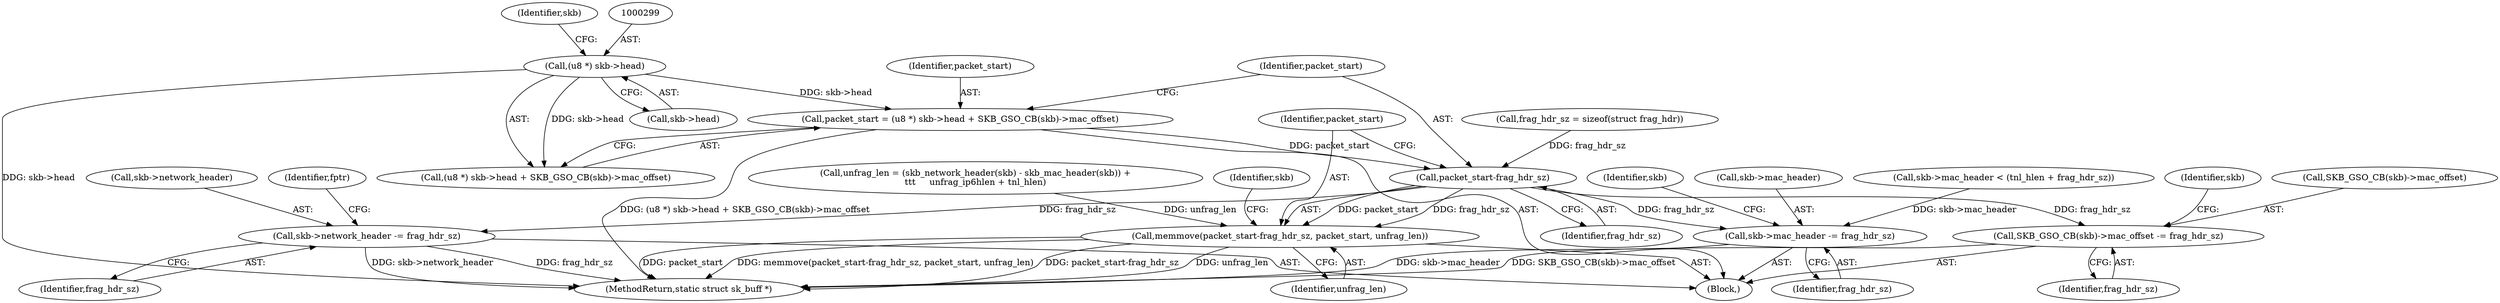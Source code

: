 digraph "0_linux_0e033e04c2678dbbe74a46b23fffb7bb918c288e@integer" {
"1000295" [label="(Call,packet_start = (u8 *) skb->head + SKB_GSO_CB(skb)->mac_offset)"];
"1000298" [label="(Call,(u8 *) skb->head)"];
"1000308" [label="(Call,packet_start-frag_hdr_sz)"];
"1000307" [label="(Call,memmove(packet_start-frag_hdr_sz, packet_start, unfrag_len))"];
"1000313" [label="(Call,SKB_GSO_CB(skb)->mac_offset -= frag_hdr_sz)"];
"1000319" [label="(Call,skb->mac_header -= frag_hdr_sz)"];
"1000324" [label="(Call,skb->network_header -= frag_hdr_sz)"];
"1000309" [label="(Identifier,packet_start)"];
"1000123" [label="(Call,frag_hdr_sz = sizeof(struct frag_hdr))"];
"1000300" [label="(Call,skb->head)"];
"1000311" [label="(Identifier,packet_start)"];
"1000326" [label="(Identifier,skb)"];
"1000330" [label="(Identifier,fptr)"];
"1000319" [label="(Call,skb->mac_header -= frag_hdr_sz)"];
"1000296" [label="(Identifier,packet_start)"];
"1000284" [label="(Call,unfrag_len = (skb_network_header(skb) - skb_mac_header(skb)) +\n\t\t\t     unfrag_ip6hlen + tnl_hlen)"];
"1000320" [label="(Call,skb->mac_header)"];
"1000295" [label="(Call,packet_start = (u8 *) skb->head + SKB_GSO_CB(skb)->mac_offset)"];
"1000305" [label="(Identifier,skb)"];
"1000318" [label="(Identifier,frag_hdr_sz)"];
"1000297" [label="(Call,(u8 *) skb->head + SKB_GSO_CB(skb)->mac_offset)"];
"1000325" [label="(Call,skb->network_header)"];
"1000321" [label="(Identifier,skb)"];
"1000312" [label="(Identifier,unfrag_len)"];
"1000255" [label="(Call,skb->mac_header < (tnl_hlen + frag_hdr_sz))"];
"1000314" [label="(Call,SKB_GSO_CB(skb)->mac_offset)"];
"1000324" [label="(Call,skb->network_header -= frag_hdr_sz)"];
"1000308" [label="(Call,packet_start-frag_hdr_sz)"];
"1000307" [label="(Call,memmove(packet_start-frag_hdr_sz, packet_start, unfrag_len))"];
"1000328" [label="(Identifier,frag_hdr_sz)"];
"1000298" [label="(Call,(u8 *) skb->head)"];
"1000213" [label="(Block,)"];
"1000323" [label="(Identifier,frag_hdr_sz)"];
"1000310" [label="(Identifier,frag_hdr_sz)"];
"1000361" [label="(MethodReturn,static struct sk_buff *)"];
"1000313" [label="(Call,SKB_GSO_CB(skb)->mac_offset -= frag_hdr_sz)"];
"1000316" [label="(Identifier,skb)"];
"1000295" -> "1000213"  [label="AST: "];
"1000295" -> "1000297"  [label="CFG: "];
"1000296" -> "1000295"  [label="AST: "];
"1000297" -> "1000295"  [label="AST: "];
"1000309" -> "1000295"  [label="CFG: "];
"1000295" -> "1000361"  [label="DDG: (u8 *) skb->head + SKB_GSO_CB(skb)->mac_offset"];
"1000298" -> "1000295"  [label="DDG: skb->head"];
"1000295" -> "1000308"  [label="DDG: packet_start"];
"1000298" -> "1000297"  [label="AST: "];
"1000298" -> "1000300"  [label="CFG: "];
"1000299" -> "1000298"  [label="AST: "];
"1000300" -> "1000298"  [label="AST: "];
"1000305" -> "1000298"  [label="CFG: "];
"1000298" -> "1000361"  [label="DDG: skb->head"];
"1000298" -> "1000297"  [label="DDG: skb->head"];
"1000308" -> "1000307"  [label="AST: "];
"1000308" -> "1000310"  [label="CFG: "];
"1000309" -> "1000308"  [label="AST: "];
"1000310" -> "1000308"  [label="AST: "];
"1000311" -> "1000308"  [label="CFG: "];
"1000308" -> "1000307"  [label="DDG: packet_start"];
"1000308" -> "1000307"  [label="DDG: frag_hdr_sz"];
"1000123" -> "1000308"  [label="DDG: frag_hdr_sz"];
"1000308" -> "1000313"  [label="DDG: frag_hdr_sz"];
"1000308" -> "1000319"  [label="DDG: frag_hdr_sz"];
"1000308" -> "1000324"  [label="DDG: frag_hdr_sz"];
"1000307" -> "1000213"  [label="AST: "];
"1000307" -> "1000312"  [label="CFG: "];
"1000311" -> "1000307"  [label="AST: "];
"1000312" -> "1000307"  [label="AST: "];
"1000316" -> "1000307"  [label="CFG: "];
"1000307" -> "1000361"  [label="DDG: unfrag_len"];
"1000307" -> "1000361"  [label="DDG: packet_start"];
"1000307" -> "1000361"  [label="DDG: memmove(packet_start-frag_hdr_sz, packet_start, unfrag_len)"];
"1000307" -> "1000361"  [label="DDG: packet_start-frag_hdr_sz"];
"1000284" -> "1000307"  [label="DDG: unfrag_len"];
"1000313" -> "1000213"  [label="AST: "];
"1000313" -> "1000318"  [label="CFG: "];
"1000314" -> "1000313"  [label="AST: "];
"1000318" -> "1000313"  [label="AST: "];
"1000321" -> "1000313"  [label="CFG: "];
"1000313" -> "1000361"  [label="DDG: SKB_GSO_CB(skb)->mac_offset"];
"1000319" -> "1000213"  [label="AST: "];
"1000319" -> "1000323"  [label="CFG: "];
"1000320" -> "1000319"  [label="AST: "];
"1000323" -> "1000319"  [label="AST: "];
"1000326" -> "1000319"  [label="CFG: "];
"1000319" -> "1000361"  [label="DDG: skb->mac_header"];
"1000255" -> "1000319"  [label="DDG: skb->mac_header"];
"1000324" -> "1000213"  [label="AST: "];
"1000324" -> "1000328"  [label="CFG: "];
"1000325" -> "1000324"  [label="AST: "];
"1000328" -> "1000324"  [label="AST: "];
"1000330" -> "1000324"  [label="CFG: "];
"1000324" -> "1000361"  [label="DDG: frag_hdr_sz"];
"1000324" -> "1000361"  [label="DDG: skb->network_header"];
}
